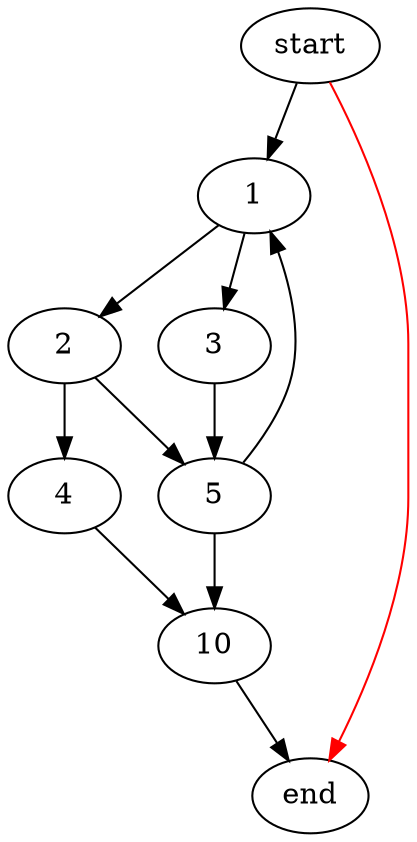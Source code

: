 digraph myGraph {
	1 -> 2
	1 -> 3
	2 -> 4
	2 -> 5
	3 -> 5
	4 -> 10
	5 -> 10
	5 -> 1
	start -> end [color = red]
	start -> 1
	10 -> end
}